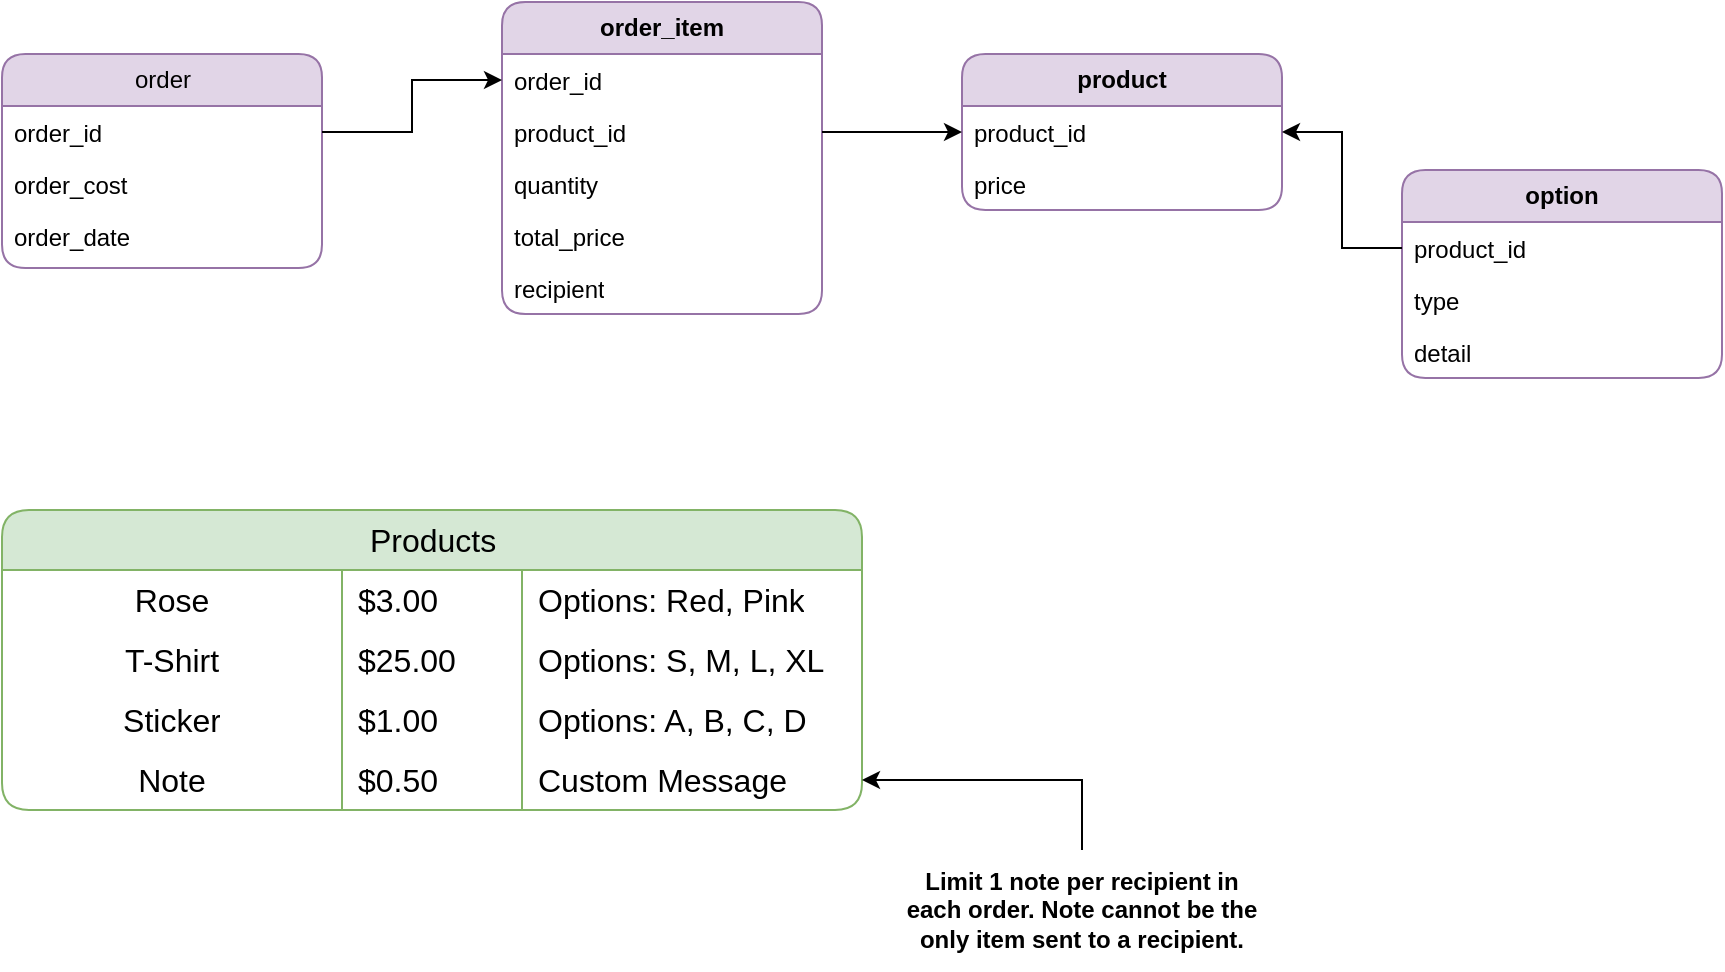 <mxfile version="22.1.16" type="github">
  <diagram name="Page-1" id="9f46799a-70d6-7492-0946-bef42562c5a5">
    <mxGraphModel dx="1434" dy="761" grid="1" gridSize="10" guides="1" tooltips="1" connect="1" arrows="1" fold="1" page="1" pageScale="1" pageWidth="1100" pageHeight="850" background="none" math="0" shadow="0">
      <root>
        <mxCell id="0" />
        <mxCell id="1" parent="0" />
        <mxCell id="78961159f06e98e8-17" value="order" style="swimlane;html=1;fontStyle=0;align=center;verticalAlign=middle;childLayout=stackLayout;horizontal=1;startSize=26;horizontalStack=0;resizeParent=1;resizeLast=0;collapsible=1;marginBottom=0;swimlaneFillColor=none;rounded=1;shadow=0;comic=0;labelBackgroundColor=none;strokeWidth=1;fillColor=#e1d5e7;fontFamily=Helvetica;fontSize=12;strokeColor=#9673a6;glass=0;fillStyle=solid;gradientColor=none;" parent="1" vertex="1">
          <mxGeometry x="130" y="112" width="160" height="107" as="geometry" />
        </mxCell>
        <mxCell id="78961159f06e98e8-21" value="order_id" style="text;html=1;strokeColor=none;fillColor=none;align=left;verticalAlign=top;spacingLeft=4;spacingRight=4;whiteSpace=wrap;overflow=hidden;rotatable=0;points=[[0,0.5],[1,0.5]];portConstraint=eastwest;" parent="78961159f06e98e8-17" vertex="1">
          <mxGeometry y="26" width="160" height="26" as="geometry" />
        </mxCell>
        <mxCell id="78961159f06e98e8-23" value="order_cost" style="text;html=1;strokeColor=none;fillColor=none;align=left;verticalAlign=top;spacingLeft=4;spacingRight=4;whiteSpace=wrap;overflow=hidden;rotatable=0;points=[[0,0.5],[1,0.5]];portConstraint=eastwest;" parent="78961159f06e98e8-17" vertex="1">
          <mxGeometry y="52" width="160" height="26" as="geometry" />
        </mxCell>
        <mxCell id="78961159f06e98e8-25" value="order_date" style="text;html=1;strokeColor=none;fillColor=none;align=left;verticalAlign=top;spacingLeft=4;spacingRight=4;whiteSpace=wrap;overflow=hidden;rotatable=0;points=[[0,0.5],[1,0.5]];portConstraint=eastwest;" parent="78961159f06e98e8-17" vertex="1">
          <mxGeometry y="78" width="160" height="22" as="geometry" />
        </mxCell>
        <mxCell id="YpyxLgt282qVsd08SEJV-1" value="&lt;b&gt;order_item&lt;/b&gt;" style="swimlane;fontStyle=0;childLayout=stackLayout;horizontal=1;startSize=26;fillColor=#e1d5e7;horizontalStack=0;resizeParent=1;resizeParentMax=0;resizeLast=0;collapsible=1;marginBottom=0;whiteSpace=wrap;html=1;strokeColor=#9673a6;rounded=1;glass=0;swimlaneFillColor=none;fillStyle=solid;gradientColor=none;strokeWidth=1;" vertex="1" parent="1">
          <mxGeometry x="380" y="86" width="160" height="156" as="geometry">
            <mxRectangle x="280" y="83" width="80" height="30" as="alternateBounds" />
          </mxGeometry>
        </mxCell>
        <mxCell id="YpyxLgt282qVsd08SEJV-2" value="order_id" style="text;strokeColor=none;fillColor=none;align=left;verticalAlign=top;spacingLeft=4;spacingRight=4;overflow=hidden;rotatable=0;points=[[0,0.5],[1,0.5]];portConstraint=eastwest;whiteSpace=wrap;html=1;" vertex="1" parent="YpyxLgt282qVsd08SEJV-1">
          <mxGeometry y="26" width="160" height="26" as="geometry" />
        </mxCell>
        <mxCell id="YpyxLgt282qVsd08SEJV-3" value="product_id" style="text;strokeColor=none;fillColor=none;align=left;verticalAlign=top;spacingLeft=4;spacingRight=4;overflow=hidden;rotatable=0;points=[[0,0.5],[1,0.5]];portConstraint=eastwest;whiteSpace=wrap;html=1;" vertex="1" parent="YpyxLgt282qVsd08SEJV-1">
          <mxGeometry y="52" width="160" height="26" as="geometry" />
        </mxCell>
        <mxCell id="YpyxLgt282qVsd08SEJV-4" value="quantity" style="text;strokeColor=none;fillColor=none;align=left;verticalAlign=top;spacingLeft=4;spacingRight=4;overflow=hidden;rotatable=0;points=[[0,0.5],[1,0.5]];portConstraint=eastwest;whiteSpace=wrap;html=1;" vertex="1" parent="YpyxLgt282qVsd08SEJV-1">
          <mxGeometry y="78" width="160" height="26" as="geometry" />
        </mxCell>
        <mxCell id="YpyxLgt282qVsd08SEJV-12" value="total_price" style="text;strokeColor=none;fillColor=none;align=left;verticalAlign=top;spacingLeft=4;spacingRight=4;overflow=hidden;rotatable=0;points=[[0,0.5],[1,0.5]];portConstraint=eastwest;whiteSpace=wrap;html=1;" vertex="1" parent="YpyxLgt282qVsd08SEJV-1">
          <mxGeometry y="104" width="160" height="26" as="geometry" />
        </mxCell>
        <mxCell id="YpyxLgt282qVsd08SEJV-15" value="recipient" style="text;strokeColor=none;fillColor=none;align=left;verticalAlign=top;spacingLeft=4;spacingRight=4;overflow=hidden;rotatable=0;points=[[0,0.5],[1,0.5]];portConstraint=eastwest;whiteSpace=wrap;html=1;" vertex="1" parent="YpyxLgt282qVsd08SEJV-1">
          <mxGeometry y="130" width="160" height="26" as="geometry" />
        </mxCell>
        <mxCell id="YpyxLgt282qVsd08SEJV-8" value="&lt;b&gt;product&lt;/b&gt;" style="swimlane;fontStyle=0;childLayout=stackLayout;horizontal=1;startSize=26;fillColor=#e1d5e7;horizontalStack=0;resizeParent=1;resizeParentMax=0;resizeLast=0;collapsible=1;marginBottom=0;whiteSpace=wrap;html=1;strokeColor=#9673a6;rounded=1;glass=0;swimlaneFillColor=none;fillStyle=solid;gradientColor=none;strokeWidth=1;" vertex="1" parent="1">
          <mxGeometry x="610" y="112" width="160" height="78" as="geometry">
            <mxRectangle x="280" y="83" width="80" height="30" as="alternateBounds" />
          </mxGeometry>
        </mxCell>
        <mxCell id="YpyxLgt282qVsd08SEJV-9" value="product_id" style="text;strokeColor=none;fillColor=none;align=left;verticalAlign=top;spacingLeft=4;spacingRight=4;overflow=hidden;rotatable=0;points=[[0,0.5],[1,0.5]];portConstraint=eastwest;whiteSpace=wrap;html=1;" vertex="1" parent="YpyxLgt282qVsd08SEJV-8">
          <mxGeometry y="26" width="160" height="26" as="geometry" />
        </mxCell>
        <mxCell id="YpyxLgt282qVsd08SEJV-10" value="price" style="text;strokeColor=none;fillColor=none;align=left;verticalAlign=top;spacingLeft=4;spacingRight=4;overflow=hidden;rotatable=0;points=[[0,0.5],[1,0.5]];portConstraint=eastwest;whiteSpace=wrap;html=1;" vertex="1" parent="YpyxLgt282qVsd08SEJV-8">
          <mxGeometry y="52" width="160" height="26" as="geometry" />
        </mxCell>
        <mxCell id="YpyxLgt282qVsd08SEJV-13" style="edgeStyle=orthogonalEdgeStyle;rounded=0;orthogonalLoop=1;jettySize=auto;html=1;entryX=0;entryY=0.5;entryDx=0;entryDy=0;" edge="1" parent="1" source="YpyxLgt282qVsd08SEJV-3" target="YpyxLgt282qVsd08SEJV-9">
          <mxGeometry relative="1" as="geometry" />
        </mxCell>
        <mxCell id="YpyxLgt282qVsd08SEJV-16" style="edgeStyle=orthogonalEdgeStyle;rounded=0;orthogonalLoop=1;jettySize=auto;html=1;fontFamily=Helvetica;fontSize=12;fontColor=default;startSize=26;" edge="1" parent="1" source="78961159f06e98e8-21" target="YpyxLgt282qVsd08SEJV-2">
          <mxGeometry relative="1" as="geometry" />
        </mxCell>
        <mxCell id="YpyxLgt282qVsd08SEJV-18" value="Products" style="shape=table;startSize=30;container=1;collapsible=0;childLayout=tableLayout;fixedRows=1;rowLines=0;fontStyle=0;strokeColor=#82b366;fontSize=16;rounded=1;glass=0;fillStyle=solid;strokeWidth=1;align=center;verticalAlign=middle;fontFamily=Helvetica;fillColor=#d5e8d4;html=1;" vertex="1" parent="1">
          <mxGeometry x="130" y="340" width="430" height="150" as="geometry" />
        </mxCell>
        <mxCell id="YpyxLgt282qVsd08SEJV-22" value="" style="shape=tableRow;horizontal=0;startSize=0;swimlaneHead=0;swimlaneBody=0;top=0;left=0;bottom=0;right=0;collapsible=0;dropTarget=0;fillColor=none;points=[[0,0.5],[1,0.5]];portConstraint=eastwest;strokeColor=inherit;fontSize=16;rounded=1;glass=0;fillStyle=solid;strokeWidth=1;align=center;verticalAlign=middle;fontFamily=Helvetica;fontColor=default;html=1;" vertex="1" parent="YpyxLgt282qVsd08SEJV-18">
          <mxGeometry y="30" width="430" height="30" as="geometry" />
        </mxCell>
        <mxCell id="YpyxLgt282qVsd08SEJV-23" value="Rose" style="shape=partialRectangle;html=1;whiteSpace=wrap;connectable=0;fillColor=none;top=0;left=0;bottom=0;right=0;overflow=hidden;strokeColor=inherit;fontSize=16;rounded=1;glass=0;fillStyle=solid;strokeWidth=1;align=center;verticalAlign=middle;fontFamily=Helvetica;fontColor=default;startSize=26;" vertex="1" parent="YpyxLgt282qVsd08SEJV-22">
          <mxGeometry width="170" height="30" as="geometry">
            <mxRectangle width="170" height="30" as="alternateBounds" />
          </mxGeometry>
        </mxCell>
        <mxCell id="YpyxLgt282qVsd08SEJV-24" value="$3.00" style="shape=partialRectangle;html=1;whiteSpace=wrap;connectable=0;fillColor=none;top=0;left=0;bottom=0;right=0;align=left;spacingLeft=6;overflow=hidden;strokeColor=inherit;fontSize=16;rounded=1;glass=0;fillStyle=solid;strokeWidth=1;verticalAlign=middle;fontFamily=Helvetica;fontColor=default;startSize=26;" vertex="1" parent="YpyxLgt282qVsd08SEJV-22">
          <mxGeometry x="170" width="90" height="30" as="geometry">
            <mxRectangle width="90" height="30" as="alternateBounds" />
          </mxGeometry>
        </mxCell>
        <mxCell id="YpyxLgt282qVsd08SEJV-35" value="Options: Red, Pink" style="shape=partialRectangle;html=1;whiteSpace=wrap;connectable=0;fillColor=none;top=0;left=0;bottom=0;right=0;align=left;spacingLeft=6;overflow=hidden;strokeColor=inherit;fontSize=16;rounded=1;glass=0;fillStyle=solid;strokeWidth=1;verticalAlign=middle;fontFamily=Helvetica;fontColor=default;startSize=26;" vertex="1" parent="YpyxLgt282qVsd08SEJV-22">
          <mxGeometry x="260" width="170" height="30" as="geometry">
            <mxRectangle width="170" height="30" as="alternateBounds" />
          </mxGeometry>
        </mxCell>
        <mxCell id="YpyxLgt282qVsd08SEJV-25" value="" style="shape=tableRow;horizontal=0;startSize=0;swimlaneHead=0;swimlaneBody=0;top=0;left=0;bottom=0;right=0;collapsible=0;dropTarget=0;fillColor=none;points=[[0,0.5],[1,0.5]];portConstraint=eastwest;strokeColor=inherit;fontSize=16;rounded=1;glass=0;fillStyle=solid;strokeWidth=1;align=center;verticalAlign=middle;fontFamily=Helvetica;fontColor=default;html=1;" vertex="1" parent="YpyxLgt282qVsd08SEJV-18">
          <mxGeometry y="60" width="430" height="30" as="geometry" />
        </mxCell>
        <mxCell id="YpyxLgt282qVsd08SEJV-26" value="T-Shirt" style="shape=partialRectangle;html=1;whiteSpace=wrap;connectable=0;fillColor=none;top=0;left=0;bottom=0;right=0;overflow=hidden;strokeColor=inherit;fontSize=16;rounded=1;glass=0;fillStyle=solid;strokeWidth=1;align=center;verticalAlign=middle;fontFamily=Helvetica;fontColor=default;startSize=26;" vertex="1" parent="YpyxLgt282qVsd08SEJV-25">
          <mxGeometry width="170" height="30" as="geometry">
            <mxRectangle width="170" height="30" as="alternateBounds" />
          </mxGeometry>
        </mxCell>
        <mxCell id="YpyxLgt282qVsd08SEJV-27" value="$25.00" style="shape=partialRectangle;html=1;whiteSpace=wrap;connectable=0;fillColor=none;top=0;left=0;bottom=0;right=0;align=left;spacingLeft=6;overflow=hidden;strokeColor=inherit;fontSize=16;rounded=1;glass=0;fillStyle=solid;strokeWidth=1;verticalAlign=middle;fontFamily=Helvetica;fontColor=default;startSize=26;" vertex="1" parent="YpyxLgt282qVsd08SEJV-25">
          <mxGeometry x="170" width="90" height="30" as="geometry">
            <mxRectangle width="90" height="30" as="alternateBounds" />
          </mxGeometry>
        </mxCell>
        <mxCell id="YpyxLgt282qVsd08SEJV-36" value="Options: S, M, L, XL" style="shape=partialRectangle;html=1;whiteSpace=wrap;connectable=0;fillColor=none;top=0;left=0;bottom=0;right=0;align=left;spacingLeft=6;overflow=hidden;strokeColor=inherit;fontSize=16;rounded=1;glass=0;fillStyle=solid;strokeWidth=1;verticalAlign=middle;fontFamily=Helvetica;fontColor=default;startSize=26;" vertex="1" parent="YpyxLgt282qVsd08SEJV-25">
          <mxGeometry x="260" width="170" height="30" as="geometry">
            <mxRectangle width="170" height="30" as="alternateBounds" />
          </mxGeometry>
        </mxCell>
        <mxCell id="YpyxLgt282qVsd08SEJV-28" style="shape=tableRow;horizontal=0;startSize=0;swimlaneHead=0;swimlaneBody=0;top=0;left=0;bottom=0;right=0;collapsible=0;dropTarget=0;fillColor=none;points=[[0,0.5],[1,0.5]];portConstraint=eastwest;strokeColor=inherit;fontSize=16;rounded=1;glass=0;fillStyle=solid;strokeWidth=1;align=center;verticalAlign=middle;fontFamily=Helvetica;fontColor=default;html=1;" vertex="1" parent="YpyxLgt282qVsd08SEJV-18">
          <mxGeometry y="90" width="430" height="30" as="geometry" />
        </mxCell>
        <mxCell id="YpyxLgt282qVsd08SEJV-29" value="Sticker" style="shape=partialRectangle;html=1;whiteSpace=wrap;connectable=0;fillColor=none;top=0;left=0;bottom=0;right=0;overflow=hidden;strokeColor=inherit;fontSize=16;rounded=1;glass=0;fillStyle=solid;strokeWidth=1;align=center;verticalAlign=middle;fontFamily=Helvetica;fontColor=default;startSize=26;" vertex="1" parent="YpyxLgt282qVsd08SEJV-28">
          <mxGeometry width="170" height="30" as="geometry">
            <mxRectangle width="170" height="30" as="alternateBounds" />
          </mxGeometry>
        </mxCell>
        <mxCell id="YpyxLgt282qVsd08SEJV-30" value="$1.00" style="shape=partialRectangle;html=1;whiteSpace=wrap;connectable=0;fillColor=none;top=0;left=0;bottom=0;right=0;align=left;spacingLeft=6;overflow=hidden;strokeColor=inherit;fontSize=16;rounded=1;glass=0;fillStyle=solid;strokeWidth=1;verticalAlign=middle;fontFamily=Helvetica;fontColor=default;startSize=26;" vertex="1" parent="YpyxLgt282qVsd08SEJV-28">
          <mxGeometry x="170" width="90" height="30" as="geometry">
            <mxRectangle width="90" height="30" as="alternateBounds" />
          </mxGeometry>
        </mxCell>
        <mxCell id="YpyxLgt282qVsd08SEJV-37" value="Options: A, B, C, D" style="shape=partialRectangle;html=1;whiteSpace=wrap;connectable=0;fillColor=none;top=0;left=0;bottom=0;right=0;align=left;spacingLeft=6;overflow=hidden;strokeColor=inherit;fontSize=16;rounded=1;glass=0;fillStyle=solid;strokeWidth=1;verticalAlign=middle;fontFamily=Helvetica;fontColor=default;startSize=26;" vertex="1" parent="YpyxLgt282qVsd08SEJV-28">
          <mxGeometry x="260" width="170" height="30" as="geometry">
            <mxRectangle width="170" height="30" as="alternateBounds" />
          </mxGeometry>
        </mxCell>
        <mxCell id="YpyxLgt282qVsd08SEJV-31" style="shape=tableRow;horizontal=0;startSize=0;swimlaneHead=0;swimlaneBody=0;top=0;left=0;bottom=0;right=0;collapsible=0;dropTarget=0;fillColor=none;points=[[0,0.5],[1,0.5]];portConstraint=eastwest;strokeColor=inherit;fontSize=16;rounded=1;glass=0;fillStyle=solid;strokeWidth=1;align=center;verticalAlign=middle;fontFamily=Helvetica;fontColor=default;html=1;" vertex="1" parent="YpyxLgt282qVsd08SEJV-18">
          <mxGeometry y="120" width="430" height="30" as="geometry" />
        </mxCell>
        <mxCell id="YpyxLgt282qVsd08SEJV-32" value="Note" style="shape=partialRectangle;html=1;whiteSpace=wrap;connectable=0;fillColor=none;top=0;left=0;bottom=0;right=0;overflow=hidden;strokeColor=inherit;fontSize=16;rounded=1;glass=0;fillStyle=solid;strokeWidth=1;align=center;verticalAlign=middle;fontFamily=Helvetica;fontColor=default;startSize=26;" vertex="1" parent="YpyxLgt282qVsd08SEJV-31">
          <mxGeometry width="170" height="30" as="geometry">
            <mxRectangle width="170" height="30" as="alternateBounds" />
          </mxGeometry>
        </mxCell>
        <mxCell id="YpyxLgt282qVsd08SEJV-33" value="$0.50" style="shape=partialRectangle;html=1;whiteSpace=wrap;connectable=0;fillColor=none;top=0;left=0;bottom=0;right=0;align=left;spacingLeft=6;overflow=hidden;strokeColor=inherit;fontSize=16;rounded=1;glass=0;fillStyle=solid;strokeWidth=1;verticalAlign=middle;fontFamily=Helvetica;fontColor=default;startSize=26;" vertex="1" parent="YpyxLgt282qVsd08SEJV-31">
          <mxGeometry x="170" width="90" height="30" as="geometry">
            <mxRectangle width="90" height="30" as="alternateBounds" />
          </mxGeometry>
        </mxCell>
        <mxCell id="YpyxLgt282qVsd08SEJV-38" value="Custom Message" style="shape=partialRectangle;html=1;whiteSpace=wrap;connectable=0;fillColor=none;top=0;left=0;bottom=0;right=0;align=left;spacingLeft=6;overflow=hidden;strokeColor=inherit;fontSize=16;rounded=1;glass=0;fillStyle=solid;strokeWidth=1;verticalAlign=middle;fontFamily=Helvetica;fontColor=default;startSize=26;" vertex="1" parent="YpyxLgt282qVsd08SEJV-31">
          <mxGeometry x="260" width="170" height="30" as="geometry">
            <mxRectangle width="170" height="30" as="alternateBounds" />
          </mxGeometry>
        </mxCell>
        <mxCell id="YpyxLgt282qVsd08SEJV-39" value="&lt;b&gt;option&lt;/b&gt;" style="swimlane;fontStyle=0;childLayout=stackLayout;horizontal=1;startSize=26;fillColor=#e1d5e7;horizontalStack=0;resizeParent=1;resizeParentMax=0;resizeLast=0;collapsible=1;marginBottom=0;whiteSpace=wrap;html=1;strokeColor=#9673a6;rounded=1;glass=0;swimlaneFillColor=none;fillStyle=solid;gradientColor=none;strokeWidth=1;" vertex="1" parent="1">
          <mxGeometry x="830" y="170" width="160" height="104" as="geometry">
            <mxRectangle x="280" y="83" width="80" height="30" as="alternateBounds" />
          </mxGeometry>
        </mxCell>
        <mxCell id="YpyxLgt282qVsd08SEJV-40" value="product_id" style="text;strokeColor=none;fillColor=none;align=left;verticalAlign=top;spacingLeft=4;spacingRight=4;overflow=hidden;rotatable=0;points=[[0,0.5],[1,0.5]];portConstraint=eastwest;whiteSpace=wrap;html=1;" vertex="1" parent="YpyxLgt282qVsd08SEJV-39">
          <mxGeometry y="26" width="160" height="26" as="geometry" />
        </mxCell>
        <mxCell id="YpyxLgt282qVsd08SEJV-41" value="type" style="text;strokeColor=none;fillColor=none;align=left;verticalAlign=top;spacingLeft=4;spacingRight=4;overflow=hidden;rotatable=0;points=[[0,0.5],[1,0.5]];portConstraint=eastwest;whiteSpace=wrap;html=1;" vertex="1" parent="YpyxLgt282qVsd08SEJV-39">
          <mxGeometry y="52" width="160" height="26" as="geometry" />
        </mxCell>
        <mxCell id="YpyxLgt282qVsd08SEJV-42" value="detail" style="text;strokeColor=none;fillColor=none;align=left;verticalAlign=top;spacingLeft=4;spacingRight=4;overflow=hidden;rotatable=0;points=[[0,0.5],[1,0.5]];portConstraint=eastwest;whiteSpace=wrap;html=1;" vertex="1" parent="YpyxLgt282qVsd08SEJV-39">
          <mxGeometry y="78" width="160" height="26" as="geometry" />
        </mxCell>
        <mxCell id="YpyxLgt282qVsd08SEJV-43" style="edgeStyle=orthogonalEdgeStyle;rounded=0;orthogonalLoop=1;jettySize=auto;html=1;fontFamily=Helvetica;fontSize=12;fontColor=default;startSize=26;" edge="1" parent="1" source="YpyxLgt282qVsd08SEJV-40" target="YpyxLgt282qVsd08SEJV-9">
          <mxGeometry relative="1" as="geometry" />
        </mxCell>
        <mxCell id="YpyxLgt282qVsd08SEJV-45" style="edgeStyle=orthogonalEdgeStyle;rounded=0;orthogonalLoop=1;jettySize=auto;html=1;fontFamily=Helvetica;fontSize=12;fontColor=default;startSize=26;" edge="1" parent="1" source="YpyxLgt282qVsd08SEJV-44" target="YpyxLgt282qVsd08SEJV-31">
          <mxGeometry relative="1" as="geometry" />
        </mxCell>
        <mxCell id="YpyxLgt282qVsd08SEJV-44" value="Limit 1 note per recipient in each order. Note cannot be the only item sent to a recipient." style="text;strokeColor=none;fillColor=none;fontSize=12;fontStyle=1;verticalAlign=middle;align=center;fontFamily=Helvetica;fontColor=default;whiteSpace=wrap;html=1;" vertex="1" parent="1">
          <mxGeometry x="580" y="510" width="180" height="60" as="geometry" />
        </mxCell>
      </root>
    </mxGraphModel>
  </diagram>
</mxfile>
